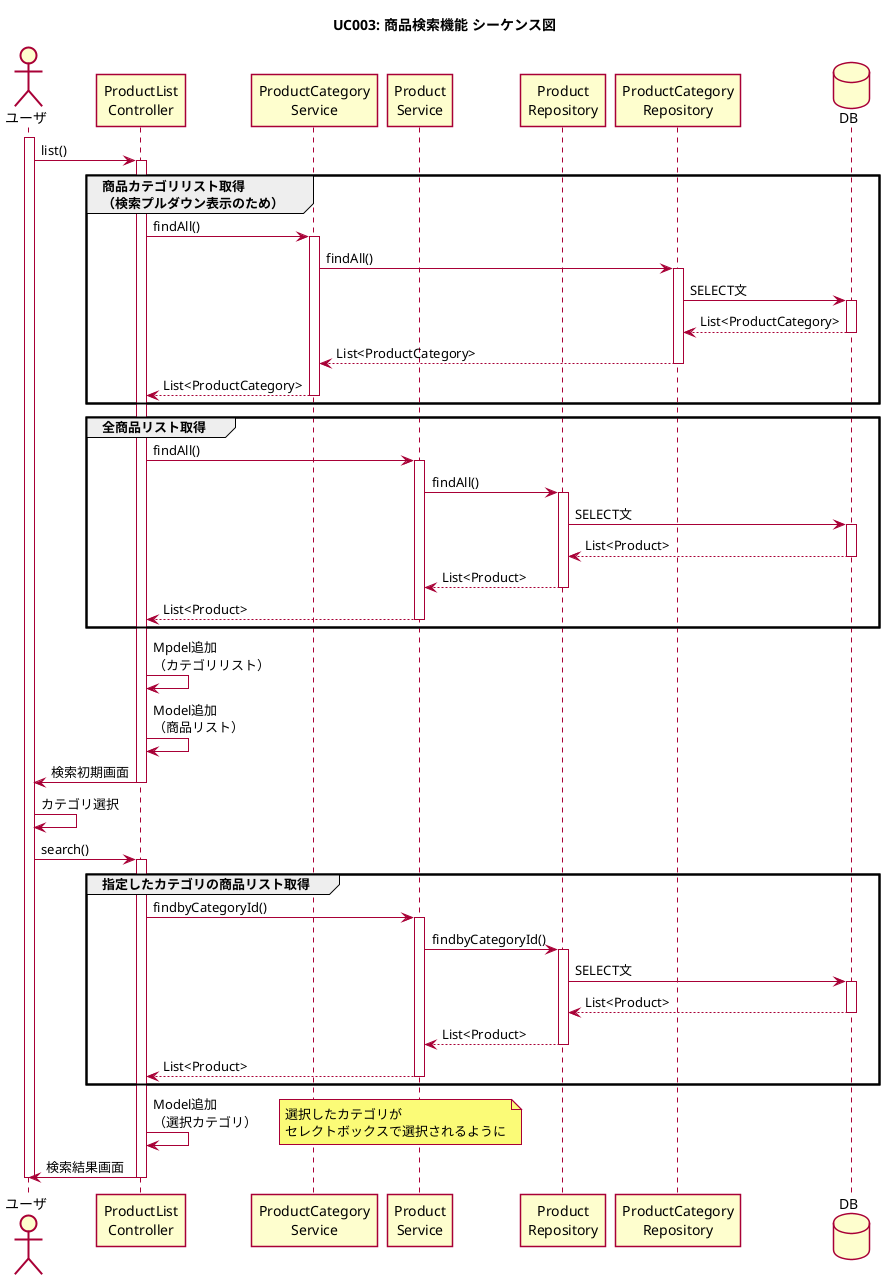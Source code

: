 @startuml
skin rose
title UC003: 商品検索機能 シーケンス図
skinparam shadowing false

actor ユーザ as user
activate user
participant "ProductList\nController" as controller
participant "ProductCategory\nService" as svc1
participant "Product\nService" as svc2
participant "Product\nRepository" as repo1
participant "ProductCategory\nRepository" as repo2
database "DB" as db

' 検索初期画面
user -> controller ++ : list()
group 商品カテゴリリスト取得\n（検索プルダウン表示のため）
    controller -> svc1 ++ : findAll()
    svc1 -> repo2 ++ : findAll()
    repo2 -> db ++ : SELECT文
    db --> repo2 -- : List<ProductCategory>
    repo2 --> svc1 -- : List<ProductCategory>
    svc1 --> controller -- : List<ProductCategory>
end 
group 全商品リスト取得
    controller -> svc2 ++ : findAll()
    svc2 -> repo1 ++ : findAll()
    repo1 -> db ++ : SELECT文
    db --> repo1 -- : List<Product>
    repo1 --> svc2 -- : List<Product>
    svc2 --> controller -- : List<Product>
end
controller -> controller : Mpdel追加\n（カテゴリリスト）
controller -> controller : Model追加\n（商品リスト）
controller -> user -- : 検索初期画面

' 検索結果画面
user -> user : カテゴリ選択
user -> controller ++ : search()
group 指定したカテゴリの商品リスト取得
controller -> svc2 ++ : findbyCategoryId()
svc2 -> repo1 ++ : findbyCategoryId()
repo1 -> db ++ : SELECT文
db --> repo1 -- : List<Product>
repo1 --> svc2 -- : List<Product>
svc2 --> controller -- : List<Product>
end
controller -> controller : Model追加\n（選択カテゴリ）
note right: 選択したカテゴリが\nセレクトボックスで選択されるように
controller -> user -- : 検索結果画面

deactivate user
@enduml